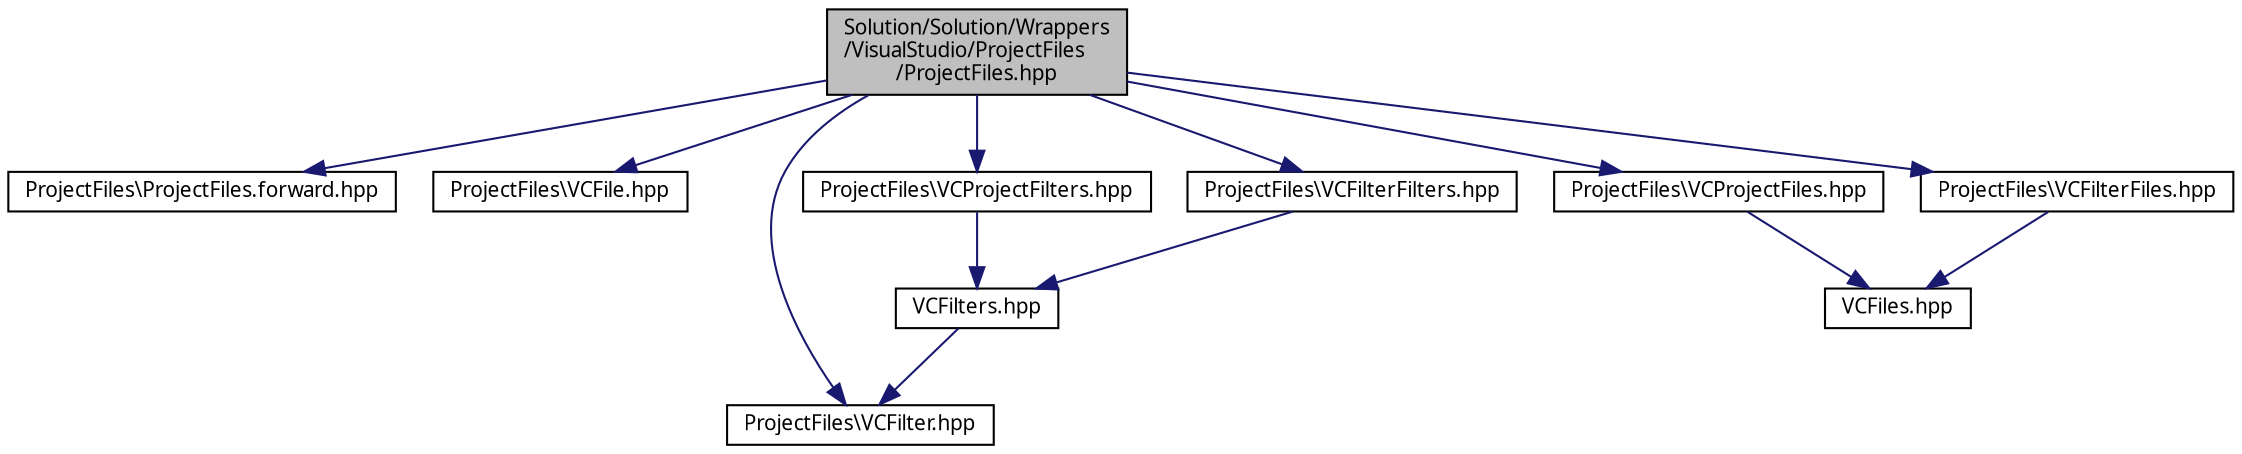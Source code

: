 digraph "Solution/Solution/Wrappers/VisualStudio/ProjectFiles/ProjectFiles.hpp"
{
 // INTERACTIVE_SVG=YES
  edge [fontname="Verdana",fontsize="10",labelfontname="Verdana",labelfontsize="10"];
  node [fontname="Verdana",fontsize="10",shape=record];
  Node1 [label="Solution/Solution/Wrappers\l/VisualStudio/ProjectFiles\l/ProjectFiles.hpp",height=0.2,width=0.4,color="black", fillcolor="grey75", style="filled", fontcolor="black"];
  Node1 -> Node2 [color="midnightblue",fontsize="10",style="solid",fontname="Verdana"];
  Node2 [label="ProjectFiles\\ProjectFiles.forward.hpp",height=0.2,width=0.4,color="black", fillcolor="white", style="filled",URL="$_project_files_8forward_8hpp_source.html"];
  Node1 -> Node3 [color="midnightblue",fontsize="10",style="solid",fontname="Verdana"];
  Node3 [label="ProjectFiles\\VCFile.hpp",height=0.2,width=0.4,color="black", fillcolor="white", style="filled",URL="$_v_c_file_8hpp_source.html"];
  Node1 -> Node4 [color="midnightblue",fontsize="10",style="solid",fontname="Verdana"];
  Node4 [label="ProjectFiles\\VCFilter.hpp",height=0.2,width=0.4,color="black", fillcolor="white", style="filled",URL="$_v_c_filter_8hpp_source.html"];
  Node1 -> Node5 [color="midnightblue",fontsize="10",style="solid",fontname="Verdana"];
  Node5 [label="ProjectFiles\\VCProjectFilters.hpp",height=0.2,width=0.4,color="black", fillcolor="white", style="filled",URL="$_v_c_project_filters_8hpp_source.html"];
  Node5 -> Node6 [color="midnightblue",fontsize="10",style="solid",fontname="Verdana"];
  Node6 [label="VCFilters.hpp",height=0.2,width=0.4,color="black", fillcolor="white", style="filled",URL="$_v_c_filters_8hpp_source.html"];
  Node6 -> Node4 [color="midnightblue",fontsize="10",style="solid",fontname="Verdana"];
  Node1 -> Node7 [color="midnightblue",fontsize="10",style="solid",fontname="Verdana"];
  Node7 [label="ProjectFiles\\VCFilterFilters.hpp",height=0.2,width=0.4,color="black", fillcolor="white", style="filled",URL="$_v_c_filter_filters_8hpp_source.html"];
  Node7 -> Node6 [color="midnightblue",fontsize="10",style="solid",fontname="Verdana"];
  Node1 -> Node8 [color="midnightblue",fontsize="10",style="solid",fontname="Verdana"];
  Node8 [label="ProjectFiles\\VCProjectFiles.hpp",height=0.2,width=0.4,color="black", fillcolor="white", style="filled",URL="$_v_c_project_files_8hpp_source.html"];
  Node8 -> Node9 [color="midnightblue",fontsize="10",style="solid",fontname="Verdana"];
  Node9 [label="VCFiles.hpp",height=0.2,width=0.4,color="black", fillcolor="white", style="filled",URL="$_v_c_files_8hpp_source.html"];
  Node1 -> Node10 [color="midnightblue",fontsize="10",style="solid",fontname="Verdana"];
  Node10 [label="ProjectFiles\\VCFilterFiles.hpp",height=0.2,width=0.4,color="black", fillcolor="white", style="filled",URL="$_v_c_filter_files_8hpp_source.html"];
  Node10 -> Node9 [color="midnightblue",fontsize="10",style="solid",fontname="Verdana"];
}
